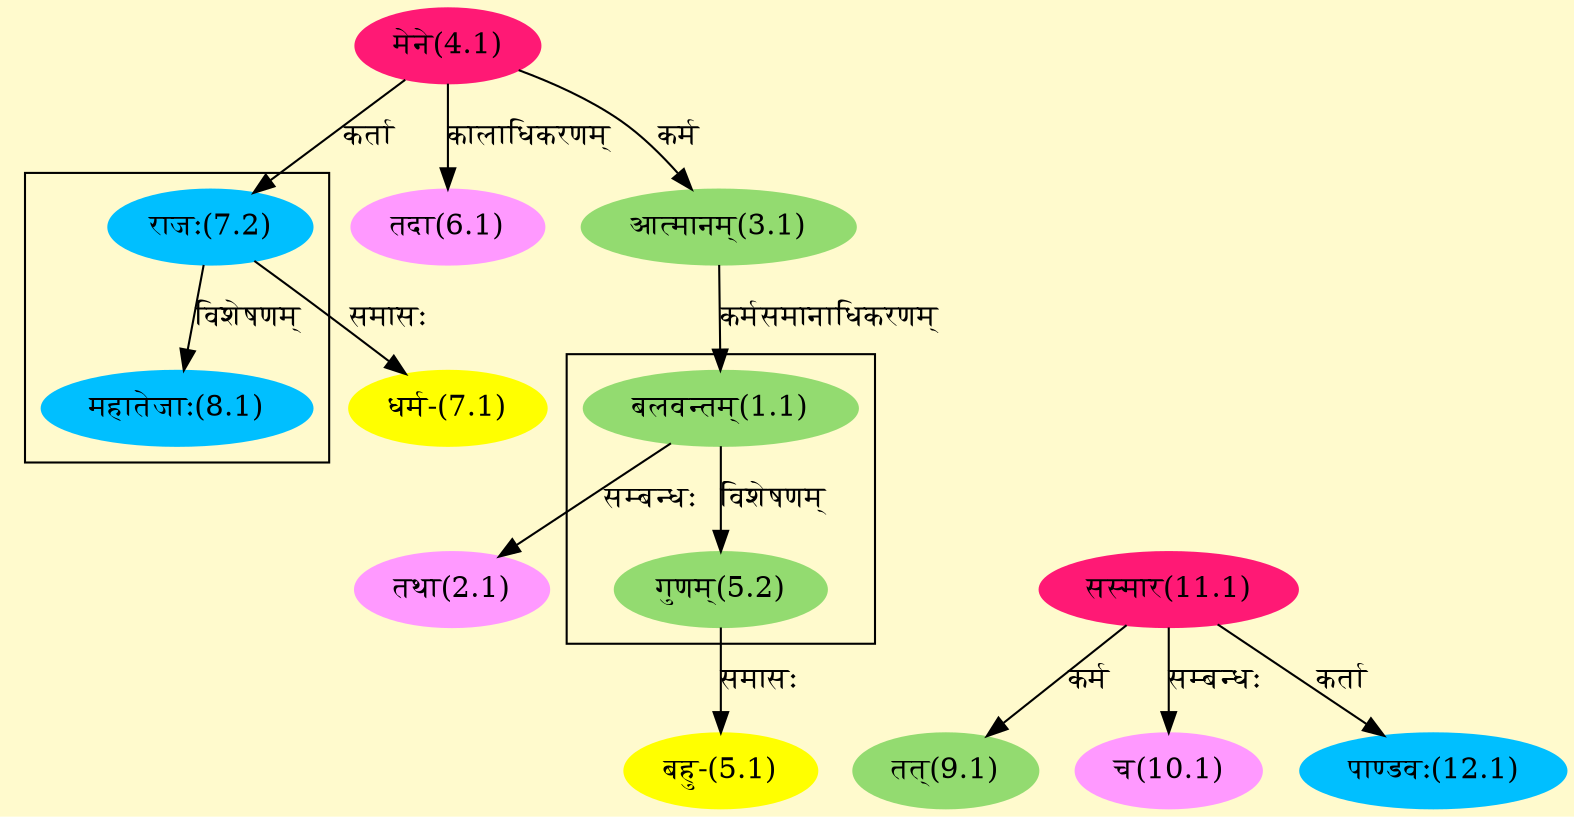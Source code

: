 digraph G{
rankdir=BT;
 compound=true;
 bgcolor="lemonchiffon1";

subgraph cluster_1{
Node5_2 [style=filled, color="#93DB70" label = "गुणम्(5.2)"]
Node1_1 [style=filled, color="#93DB70" label = "बलवन्तम्(1.1)"]

}

subgraph cluster_2{
Node8_1 [style=filled, color="#00BFFF" label = "महातेजाः(8.1)"]
Node7_2 [style=filled, color="#00BFFF" label = "राजः(7.2)"]

}
Node1_1 [style=filled, color="#93DB70" label = "बलवन्तम्(1.1)"]
Node3_1 [style=filled, color="#93DB70" label = "आत्मानम्(3.1)"]
Node2_1 [style=filled, color="#FF99FF" label = "तथा(2.1)"]
Node4_1 [style=filled, color="#FF1975" label = "मेने(4.1)"]
Node [style=filled, color="" label = "()"]
Node5_1 [style=filled, color="#FFFF00" label = "बहु-(5.1)"]
Node5_2 [style=filled, color="#93DB70" label = "गुणम्(5.2)"]
Node6_1 [style=filled, color="#FF99FF" label = "तदा(6.1)"]
Node7_1 [style=filled, color="#FFFF00" label = "धर्म-(7.1)"]
Node7_2 [style=filled, color="#00BFFF" label = "राजः(7.2)"]
Node9_1 [style=filled, color="#93DB70" label = "तत्(9.1)"]
Node11_1 [style=filled, color="#FF1975" label = "सस्मार(11.1)"]
Node10_1 [style=filled, color="#FF99FF" label = "च(10.1)"]
Node12_1 [style=filled, color="#00BFFF" label = "पाण्डवः(12.1)"]
/* Start of Relations section */

Node1_1 -> Node3_1 [  label="कर्मसमानाधिकरणम्"  dir="back" ]
Node2_1 -> Node1_1 [  label="सम्बन्धः"  dir="back" ]
Node3_1 -> Node4_1 [  label="कर्म"  dir="back" ]
Node5_1 -> Node5_2 [  label="समासः"  dir="back" ]
Node5_2 -> Node1_1 [  label="विशेषणम्"  dir="back" ]
Node6_1 -> Node4_1 [  label="कालाधिकरणम्"  dir="back" ]
Node7_1 -> Node7_2 [  label="समासः"  dir="back" ]
Node7_2 -> Node4_1 [  label="कर्ता"  dir="back" ]
Node8_1 -> Node7_2 [  label="विशेषणम्"  dir="back" ]
Node9_1 -> Node11_1 [  label="कर्म"  dir="back" ]
Node10_1 -> Node11_1 [  label="सम्बन्धः"  dir="back" ]
Node12_1 -> Node11_1 [  label="कर्ता"  dir="back" ]
}
